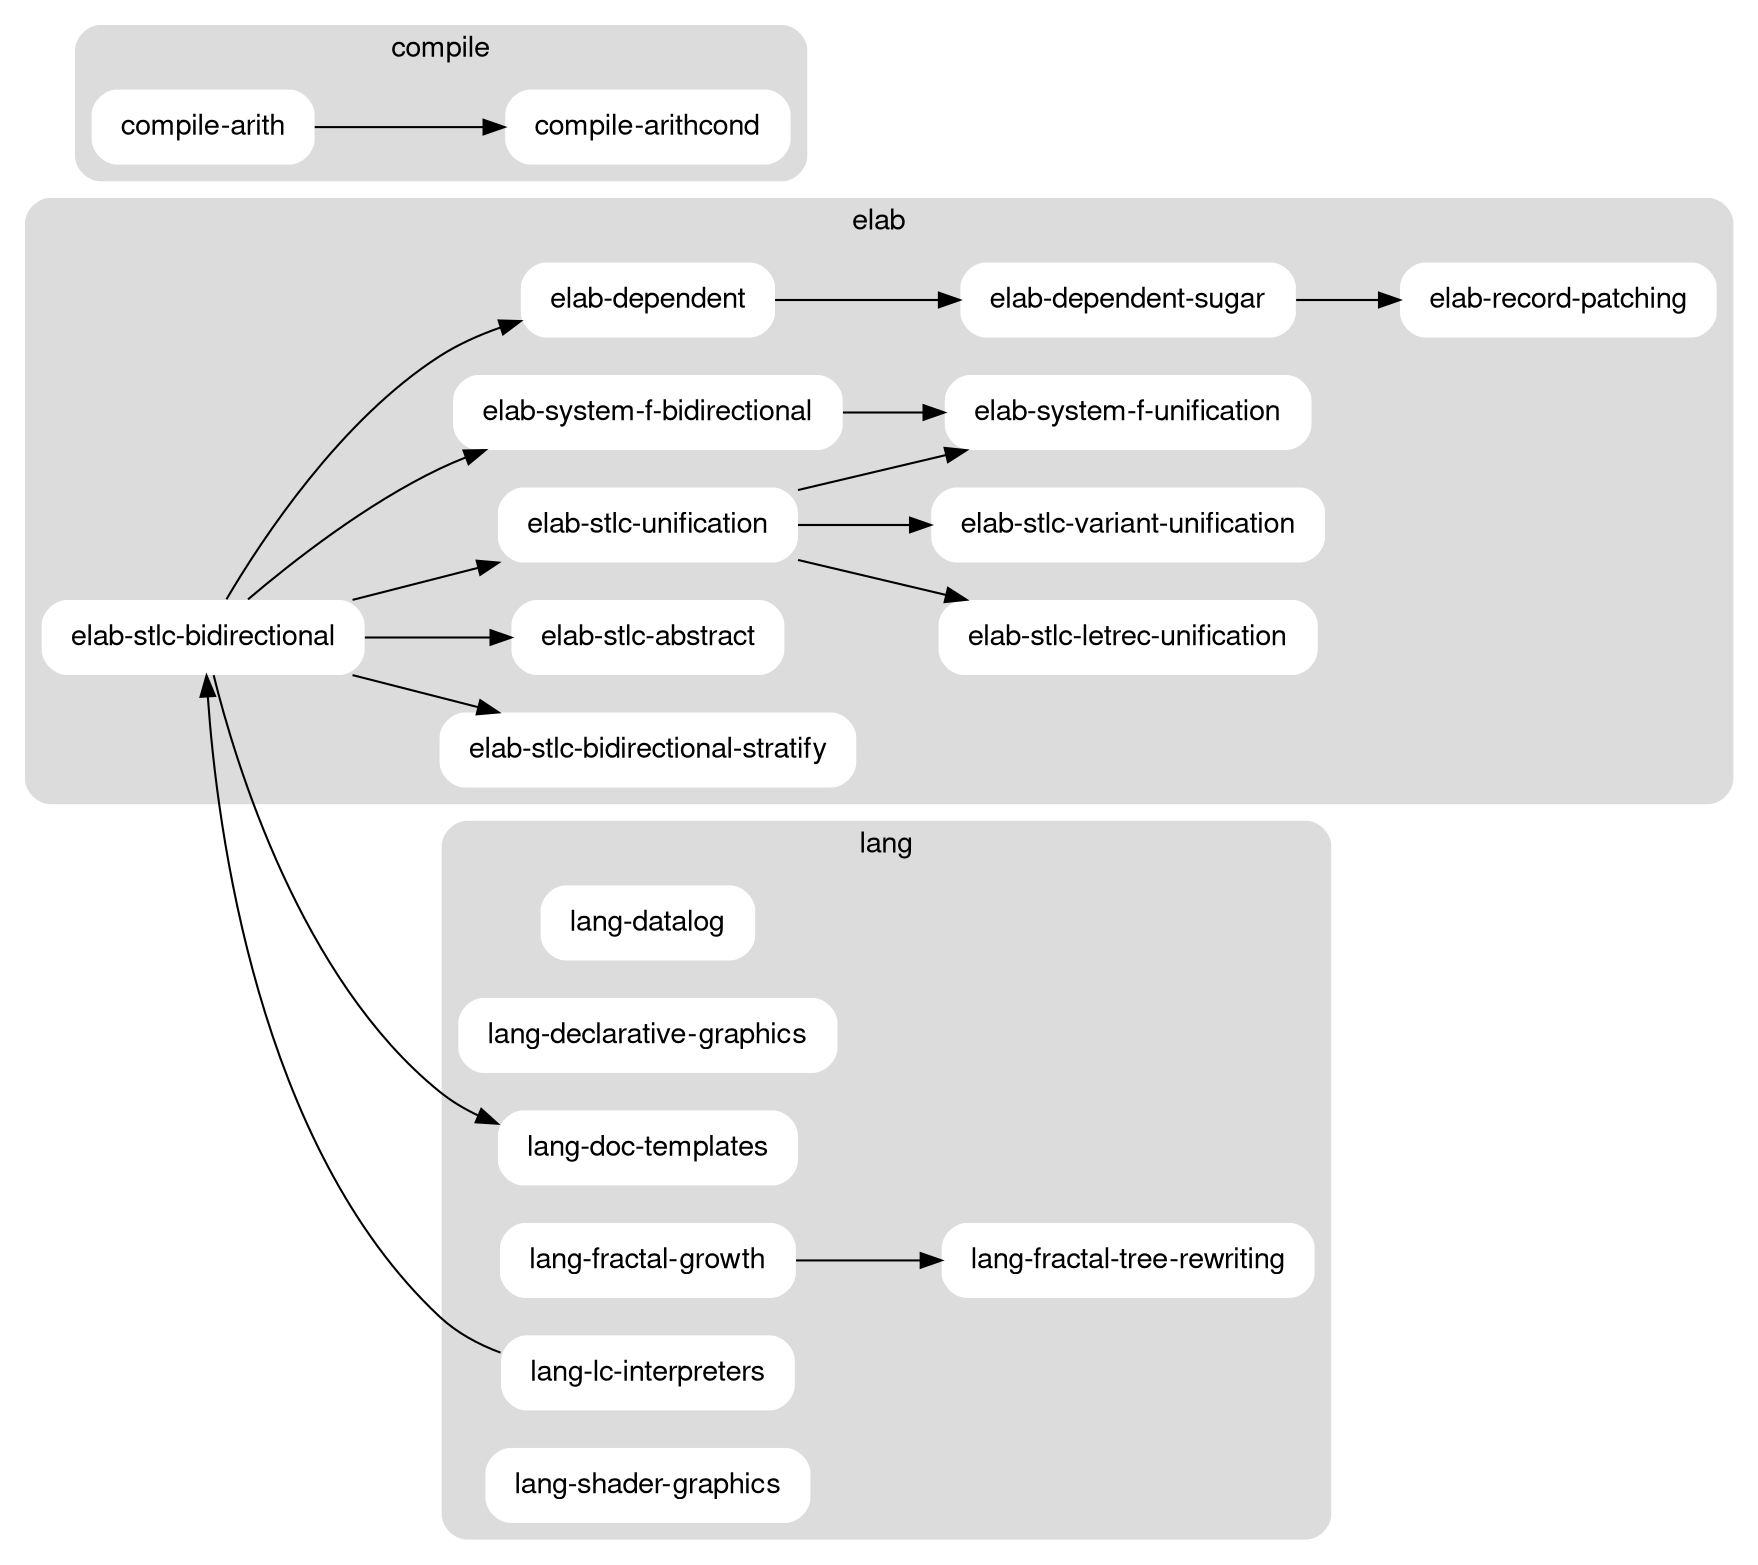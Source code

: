 // dot -Tsvg garden.dot > garden.svg
// dot -Tpng garden.dot | imgcat

digraph garden {

  graph [
    color = "none",
    fillcolor = "gainsboro",
    fontname = "Helvetica,Arial,sans-serif",
    rankdir = LR,
    style = "filled, rounded",
  ];

  node [
    color = "none",
    fillcolor = "white",
    fontname = "Helvetica,Arial,sans-serif",
    margin = "0.2, 0.0",
    shape = "box",
    style = "filled, rounded",
  ];

  subgraph elab {
    label = "elab";
    cluster = true;

    "elab-stlc-bidirectional" [URL = "./elab-stlc-bidirectional"];
    "elab-stlc-bidirectional-stratify" [URL = "./elab-stlc-bidirectional"];
    "elab-stlc-abstract" [URL = "./elab-stlc-abstract"];
    "elab-stlc-unification" [URL = "./elab-stlc-unification"];
    "elab-stlc-letrec-unification" [URL = "./elab-stlc-letrec-unification"];
    "elab-stlc-variant-unification" [URL = "./elab-stlc-variant-unification"];
    "elab-system-f-bidirectional" [URL = "./elab-system-f-bidirectional"];
    "elab-system-f-unification" [URL = "./elab-system-f-unification"];
    "elab-dependent" [URL = "./elab-dependent/"];
    "elab-dependent-sugar" [URL = "./elab-dependent-sugar/"];
    "elab-record-patching" [URL = "./elab-record-patching/"];
  }

  subgraph compile {
    label = "compile";
    cluster = true;

    "compile-arith" [URL = "./compile-arith/"];
    "compile-arithcond" [URL = "./compile-arithcond/"];
  }

  subgraph lang {
    label = "lang";
    cluster = true;

    "lang-datalog" [URL = "./lang-datalog/"];
    "lang-declarative-graphics" [URL = "./lang-declarative-graphics/"];
    "lang-doc-templates" [URL = "./lang-doc-templates/"];
    "lang-fractal-growth" [URL = "./lang-fractal-growth/"];
    "lang-fractal-tree-rewriting" [URL = "./lang-fractal-tree-rewriting/"];
    "lang-lc-interpreters" [URL = "./lang-lc-interpreters/"];
    "lang-shader-graphics" [URL = "./lang-shader-graphics/"];
  }

  "elab-stlc-bidirectional" -> "elab-stlc-bidirectional-stratify";
  "elab-stlc-bidirectional" -> "elab-stlc-unification";
  "elab-stlc-bidirectional" -> "elab-stlc-abstract";
  "elab-stlc-bidirectional" -> "elab-system-f-bidirectional";
  "elab-stlc-bidirectional" -> "elab-dependent";
  "elab-stlc-bidirectional" -> "lang-doc-templates";
  "elab-stlc-unification" -> "elab-stlc-letrec-unification";
  "elab-stlc-unification" -> "elab-stlc-variant-unification";
  "elab-stlc-unification" -> "elab-system-f-unification";
  "elab-system-f-bidirectional" -> "elab-system-f-unification";
  "elab-dependent" -> "elab-dependent-sugar";
  "elab-dependent-sugar" -> "elab-record-patching";
  "compile-arith" -> "compile-arithcond";
  "lang-lc-interpreters" -> "elab-stlc-bidirectional";
  "lang-fractal-growth" -> "lang-fractal-tree-rewriting";

}
